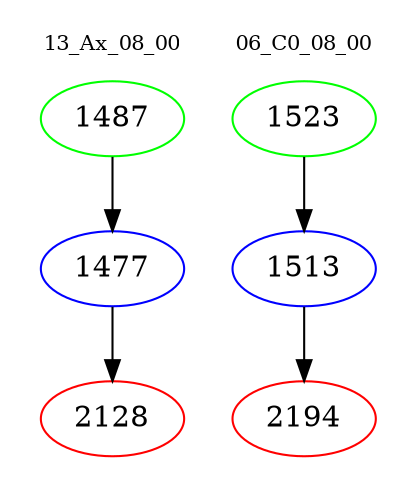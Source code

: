 digraph{
subgraph cluster_0 {
color = white
label = "13_Ax_08_00";
fontsize=10;
T0_1487 [label="1487", color="green"]
T0_1487 -> T0_1477 [color="black"]
T0_1477 [label="1477", color="blue"]
T0_1477 -> T0_2128 [color="black"]
T0_2128 [label="2128", color="red"]
}
subgraph cluster_1 {
color = white
label = "06_C0_08_00";
fontsize=10;
T1_1523 [label="1523", color="green"]
T1_1523 -> T1_1513 [color="black"]
T1_1513 [label="1513", color="blue"]
T1_1513 -> T1_2194 [color="black"]
T1_2194 [label="2194", color="red"]
}
}

